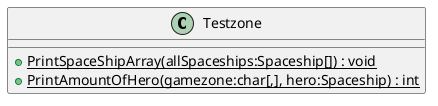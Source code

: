 @startuml
class Testzone {
    + {static} PrintSpaceShipArray(allSpaceships:Spaceship[]) : void
    + {static} PrintAmountOfHero(gamezone:char[,], hero:Spaceship) : int
}
@enduml
